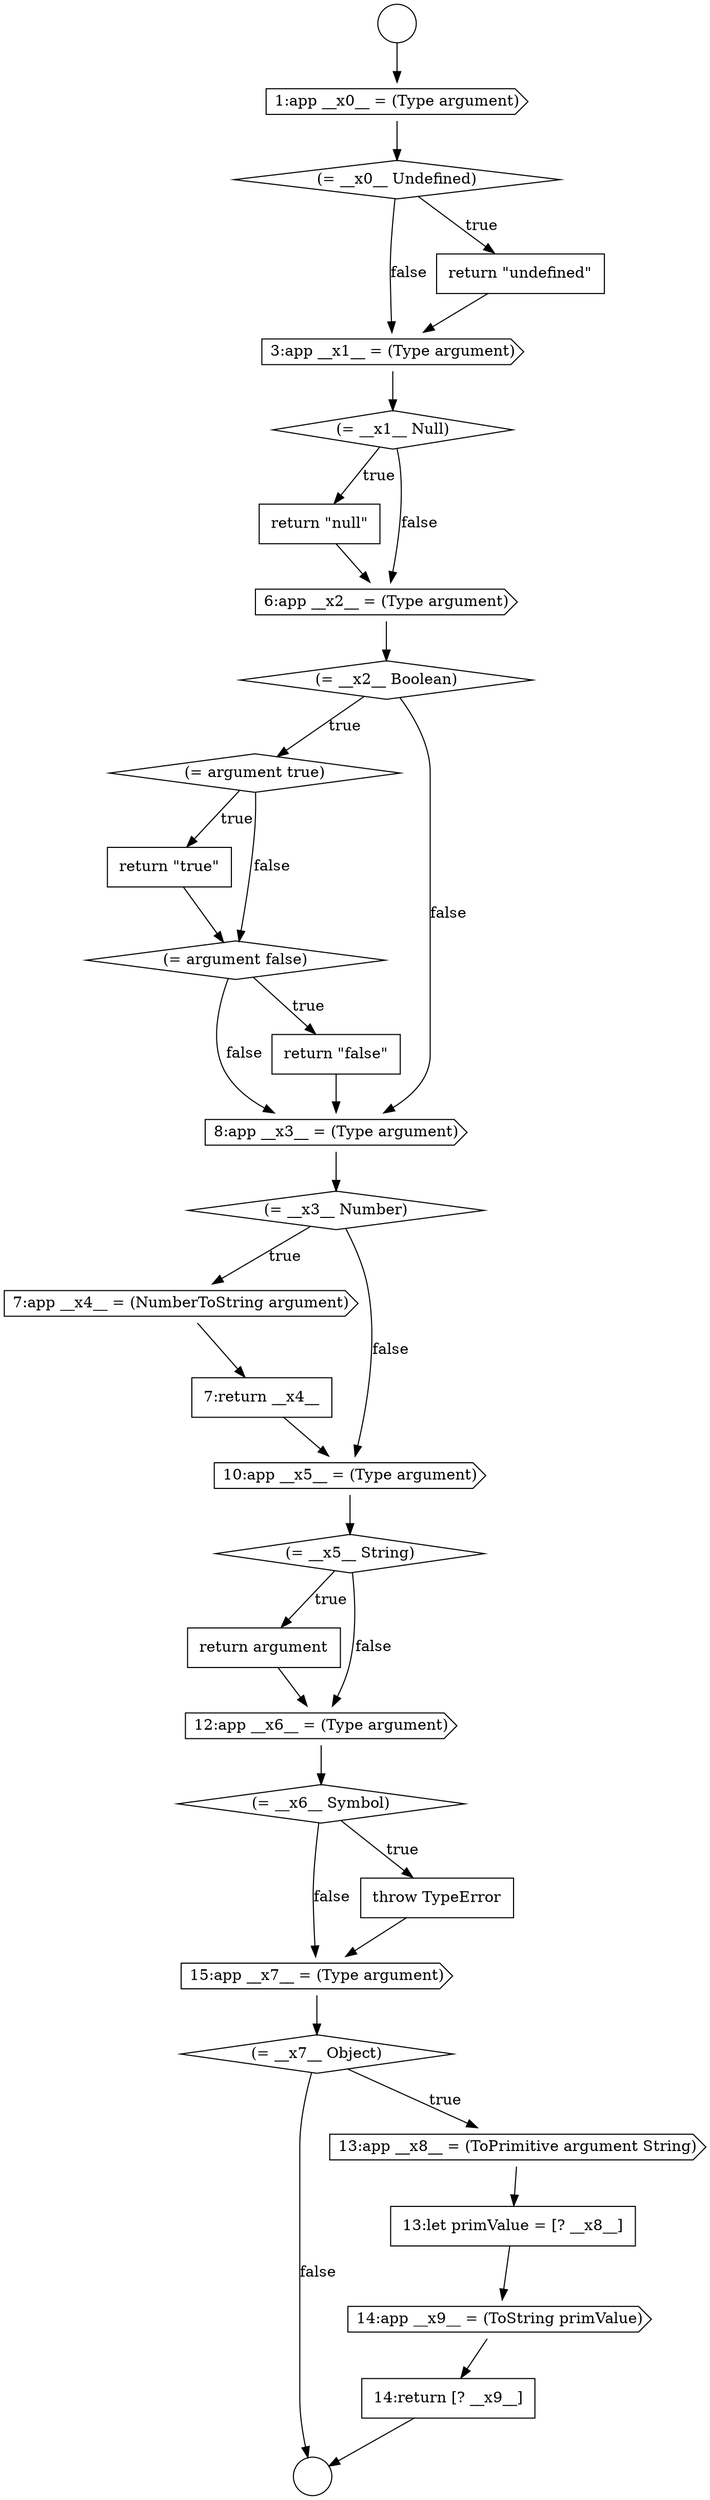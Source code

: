 digraph {
  node20191 [shape=none, margin=0, label=<<font color="black">
    <table border="0" cellborder="1" cellspacing="0" cellpadding="10">
      <tr><td align="left">13:let primValue = [? __x8__]</td></tr>
    </table>
  </font>> color="black" fillcolor="white" style=filled]
  node20181 [shape=none, margin=0, label=<<font color="black">
    <table border="0" cellborder="1" cellspacing="0" cellpadding="10">
      <tr><td align="left">7:return __x4__</td></tr>
    </table>
  </font>> color="black" fillcolor="white" style=filled]
  node20171 [shape=none, margin=0, label=<<font color="black">
    <table border="0" cellborder="1" cellspacing="0" cellpadding="10">
      <tr><td align="left">return &quot;null&quot;</td></tr>
    </table>
  </font>> color="black" fillcolor="white" style=filled]
  node20174 [shape=diamond, label=<<font color="black">(= argument true)</font>> color="black" fillcolor="white" style=filled]
  node20193 [shape=none, margin=0, label=<<font color="black">
    <table border="0" cellborder="1" cellspacing="0" cellpadding="10">
      <tr><td align="left">14:return [? __x9__]</td></tr>
    </table>
  </font>> color="black" fillcolor="white" style=filled]
  node20184 [shape=none, margin=0, label=<<font color="black">
    <table border="0" cellborder="1" cellspacing="0" cellpadding="10">
      <tr><td align="left">return argument</td></tr>
    </table>
  </font>> color="black" fillcolor="white" style=filled]
  node20180 [shape=cds, label=<<font color="black">7:app __x4__ = (NumberToString argument)</font>> color="black" fillcolor="white" style=filled]
  node20172 [shape=cds, label=<<font color="black">6:app __x2__ = (Type argument)</font>> color="black" fillcolor="white" style=filled]
  node20183 [shape=diamond, label=<<font color="black">(= __x5__ String)</font>> color="black" fillcolor="white" style=filled]
  node20173 [shape=diamond, label=<<font color="black">(= __x2__ Boolean)</font>> color="black" fillcolor="white" style=filled]
  node20179 [shape=diamond, label=<<font color="black">(= __x3__ Number)</font>> color="black" fillcolor="white" style=filled]
  node20164 [shape=circle label=" " color="black" fillcolor="white" style=filled]
  node20169 [shape=cds, label=<<font color="black">3:app __x1__ = (Type argument)</font>> color="black" fillcolor="white" style=filled]
  node20178 [shape=cds, label=<<font color="black">8:app __x3__ = (Type argument)</font>> color="black" fillcolor="white" style=filled]
  node20167 [shape=diamond, label=<<font color="black">(= __x0__ Undefined)</font>> color="black" fillcolor="white" style=filled]
  node20182 [shape=cds, label=<<font color="black">10:app __x5__ = (Type argument)</font>> color="black" fillcolor="white" style=filled]
  node20170 [shape=diamond, label=<<font color="black">(= __x1__ Null)</font>> color="black" fillcolor="white" style=filled]
  node20168 [shape=none, margin=0, label=<<font color="black">
    <table border="0" cellborder="1" cellspacing="0" cellpadding="10">
      <tr><td align="left">return &quot;undefined&quot;</td></tr>
    </table>
  </font>> color="black" fillcolor="white" style=filled]
  node20166 [shape=cds, label=<<font color="black">1:app __x0__ = (Type argument)</font>> color="black" fillcolor="white" style=filled]
  node20177 [shape=none, margin=0, label=<<font color="black">
    <table border="0" cellborder="1" cellspacing="0" cellpadding="10">
      <tr><td align="left">return &quot;false&quot;</td></tr>
    </table>
  </font>> color="black" fillcolor="white" style=filled]
  node20188 [shape=cds, label=<<font color="black">15:app __x7__ = (Type argument)</font>> color="black" fillcolor="white" style=filled]
  node20189 [shape=diamond, label=<<font color="black">(= __x7__ Object)</font>> color="black" fillcolor="white" style=filled]
  node20175 [shape=none, margin=0, label=<<font color="black">
    <table border="0" cellborder="1" cellspacing="0" cellpadding="10">
      <tr><td align="left">return &quot;true&quot;</td></tr>
    </table>
  </font>> color="black" fillcolor="white" style=filled]
  node20165 [shape=circle label=" " color="black" fillcolor="white" style=filled]
  node20192 [shape=cds, label=<<font color="black">14:app __x9__ = (ToString primValue)</font>> color="black" fillcolor="white" style=filled]
  node20185 [shape=cds, label=<<font color="black">12:app __x6__ = (Type argument)</font>> color="black" fillcolor="white" style=filled]
  node20186 [shape=diamond, label=<<font color="black">(= __x6__ Symbol)</font>> color="black" fillcolor="white" style=filled]
  node20176 [shape=diamond, label=<<font color="black">(= argument false)</font>> color="black" fillcolor="white" style=filled]
  node20190 [shape=cds, label=<<font color="black">13:app __x8__ = (ToPrimitive argument String)</font>> color="black" fillcolor="white" style=filled]
  node20187 [shape=none, margin=0, label=<<font color="black">
    <table border="0" cellborder="1" cellspacing="0" cellpadding="10">
      <tr><td align="left">throw TypeError</td></tr>
    </table>
  </font>> color="black" fillcolor="white" style=filled]
  node20182 -> node20183 [ color="black"]
  node20168 -> node20169 [ color="black"]
  node20167 -> node20168 [label=<<font color="black">true</font>> color="black"]
  node20167 -> node20169 [label=<<font color="black">false</font>> color="black"]
  node20193 -> node20165 [ color="black"]
  node20177 -> node20178 [ color="black"]
  node20184 -> node20185 [ color="black"]
  node20192 -> node20193 [ color="black"]
  node20189 -> node20190 [label=<<font color="black">true</font>> color="black"]
  node20189 -> node20165 [label=<<font color="black">false</font>> color="black"]
  node20190 -> node20191 [ color="black"]
  node20164 -> node20166 [ color="black"]
  node20169 -> node20170 [ color="black"]
  node20185 -> node20186 [ color="black"]
  node20180 -> node20181 [ color="black"]
  node20170 -> node20171 [label=<<font color="black">true</font>> color="black"]
  node20170 -> node20172 [label=<<font color="black">false</font>> color="black"]
  node20179 -> node20180 [label=<<font color="black">true</font>> color="black"]
  node20179 -> node20182 [label=<<font color="black">false</font>> color="black"]
  node20174 -> node20175 [label=<<font color="black">true</font>> color="black"]
  node20174 -> node20176 [label=<<font color="black">false</font>> color="black"]
  node20172 -> node20173 [ color="black"]
  node20173 -> node20174 [label=<<font color="black">true</font>> color="black"]
  node20173 -> node20178 [label=<<font color="black">false</font>> color="black"]
  node20187 -> node20188 [ color="black"]
  node20183 -> node20184 [label=<<font color="black">true</font>> color="black"]
  node20183 -> node20185 [label=<<font color="black">false</font>> color="black"]
  node20181 -> node20182 [ color="black"]
  node20166 -> node20167 [ color="black"]
  node20188 -> node20189 [ color="black"]
  node20186 -> node20187 [label=<<font color="black">true</font>> color="black"]
  node20186 -> node20188 [label=<<font color="black">false</font>> color="black"]
  node20191 -> node20192 [ color="black"]
  node20171 -> node20172 [ color="black"]
  node20178 -> node20179 [ color="black"]
  node20176 -> node20177 [label=<<font color="black">true</font>> color="black"]
  node20176 -> node20178 [label=<<font color="black">false</font>> color="black"]
  node20175 -> node20176 [ color="black"]
}
